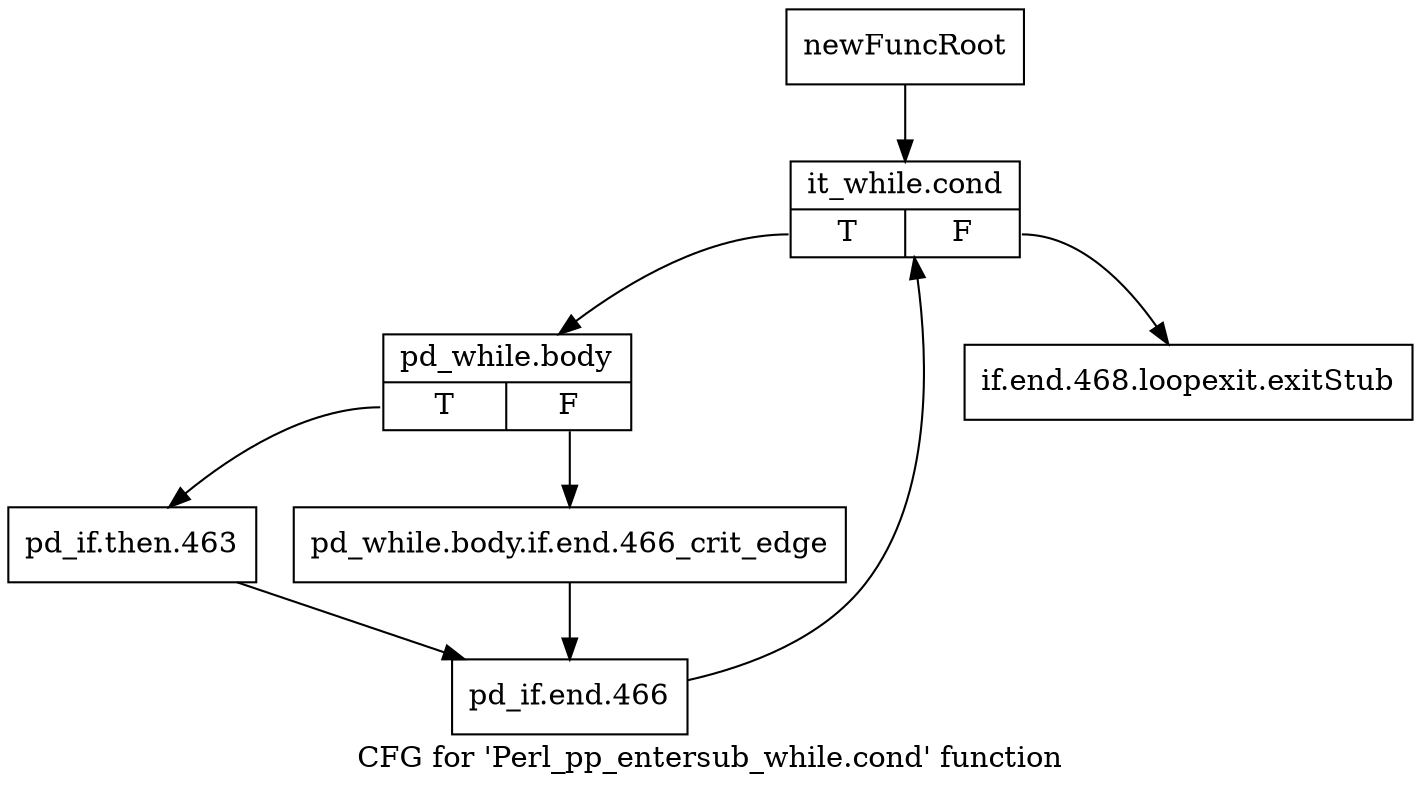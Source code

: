 digraph "CFG for 'Perl_pp_entersub_while.cond' function" {
	label="CFG for 'Perl_pp_entersub_while.cond' function";

	Node0x4fab880 [shape=record,label="{newFuncRoot}"];
	Node0x4fab880 -> Node0x4fabd80;
	Node0x4fabd30 [shape=record,label="{if.end.468.loopexit.exitStub}"];
	Node0x4fabd80 [shape=record,label="{it_while.cond|{<s0>T|<s1>F}}"];
	Node0x4fabd80:s0 -> Node0x4fabdd0;
	Node0x4fabd80:s1 -> Node0x4fabd30;
	Node0x4fabdd0 [shape=record,label="{pd_while.body|{<s0>T|<s1>F}}"];
	Node0x4fabdd0:s0 -> Node0x4fabe70;
	Node0x4fabdd0:s1 -> Node0x4fabe20;
	Node0x4fabe20 [shape=record,label="{pd_while.body.if.end.466_crit_edge}"];
	Node0x4fabe20 -> Node0x4fabec0;
	Node0x4fabe70 [shape=record,label="{pd_if.then.463}"];
	Node0x4fabe70 -> Node0x4fabec0;
	Node0x4fabec0 [shape=record,label="{pd_if.end.466}"];
	Node0x4fabec0 -> Node0x4fabd80;
}
